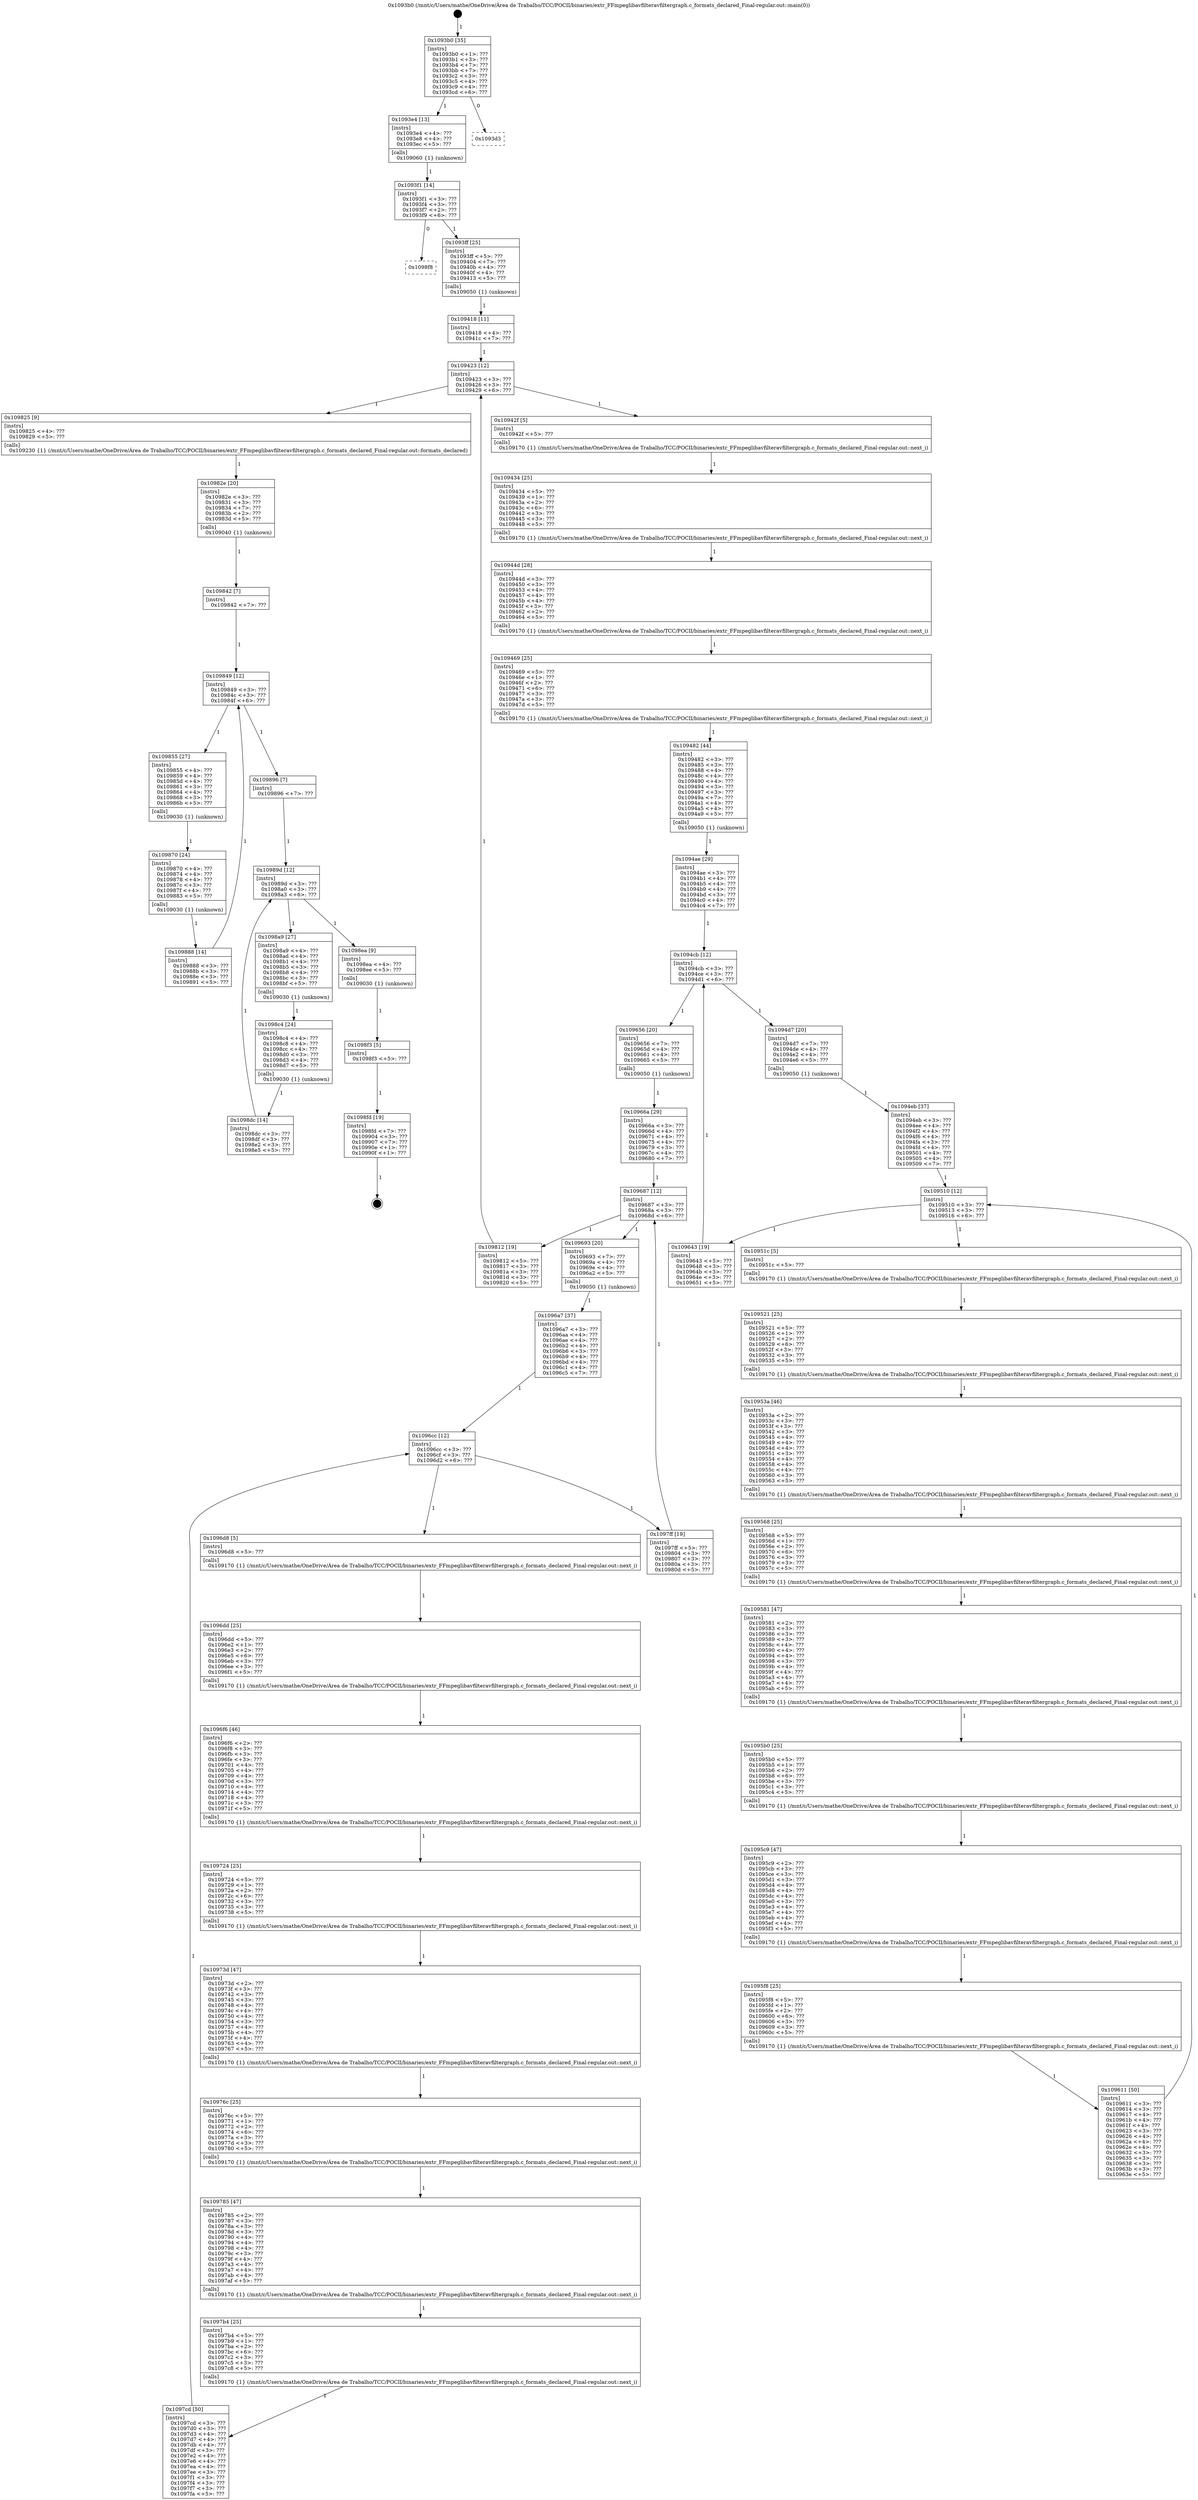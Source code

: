 digraph "0x1093b0" {
  label = "0x1093b0 (/mnt/c/Users/mathe/OneDrive/Área de Trabalho/TCC/POCII/binaries/extr_FFmpeglibavfilteravfiltergraph.c_formats_declared_Final-regular.out::main(0))"
  labelloc = "t"
  node[shape=record]

  Entry [label="",width=0.3,height=0.3,shape=circle,fillcolor=black,style=filled]
  "0x1093b0" [label="{
     0x1093b0 [35]\l
     | [instrs]\l
     &nbsp;&nbsp;0x1093b0 \<+1\>: ???\l
     &nbsp;&nbsp;0x1093b1 \<+3\>: ???\l
     &nbsp;&nbsp;0x1093b4 \<+7\>: ???\l
     &nbsp;&nbsp;0x1093bb \<+7\>: ???\l
     &nbsp;&nbsp;0x1093c2 \<+3\>: ???\l
     &nbsp;&nbsp;0x1093c5 \<+4\>: ???\l
     &nbsp;&nbsp;0x1093c9 \<+4\>: ???\l
     &nbsp;&nbsp;0x1093cd \<+6\>: ???\l
  }"]
  "0x1093e4" [label="{
     0x1093e4 [13]\l
     | [instrs]\l
     &nbsp;&nbsp;0x1093e4 \<+4\>: ???\l
     &nbsp;&nbsp;0x1093e8 \<+4\>: ???\l
     &nbsp;&nbsp;0x1093ec \<+5\>: ???\l
     | [calls]\l
     &nbsp;&nbsp;0x109060 \{1\} (unknown)\l
  }"]
  "0x1093d3" [label="{
     0x1093d3\l
  }", style=dashed]
  "0x1093f1" [label="{
     0x1093f1 [14]\l
     | [instrs]\l
     &nbsp;&nbsp;0x1093f1 \<+3\>: ???\l
     &nbsp;&nbsp;0x1093f4 \<+3\>: ???\l
     &nbsp;&nbsp;0x1093f7 \<+2\>: ???\l
     &nbsp;&nbsp;0x1093f9 \<+6\>: ???\l
  }"]
  "0x1098f8" [label="{
     0x1098f8\l
  }", style=dashed]
  "0x1093ff" [label="{
     0x1093ff [25]\l
     | [instrs]\l
     &nbsp;&nbsp;0x1093ff \<+5\>: ???\l
     &nbsp;&nbsp;0x109404 \<+7\>: ???\l
     &nbsp;&nbsp;0x10940b \<+4\>: ???\l
     &nbsp;&nbsp;0x10940f \<+4\>: ???\l
     &nbsp;&nbsp;0x109413 \<+5\>: ???\l
     | [calls]\l
     &nbsp;&nbsp;0x109050 \{1\} (unknown)\l
  }"]
  Exit [label="",width=0.3,height=0.3,shape=circle,fillcolor=black,style=filled,peripheries=2]
  "0x109423" [label="{
     0x109423 [12]\l
     | [instrs]\l
     &nbsp;&nbsp;0x109423 \<+3\>: ???\l
     &nbsp;&nbsp;0x109426 \<+3\>: ???\l
     &nbsp;&nbsp;0x109429 \<+6\>: ???\l
  }"]
  "0x109825" [label="{
     0x109825 [9]\l
     | [instrs]\l
     &nbsp;&nbsp;0x109825 \<+4\>: ???\l
     &nbsp;&nbsp;0x109829 \<+5\>: ???\l
     | [calls]\l
     &nbsp;&nbsp;0x109230 \{1\} (/mnt/c/Users/mathe/OneDrive/Área de Trabalho/TCC/POCII/binaries/extr_FFmpeglibavfilteravfiltergraph.c_formats_declared_Final-regular.out::formats_declared)\l
  }"]
  "0x10942f" [label="{
     0x10942f [5]\l
     | [instrs]\l
     &nbsp;&nbsp;0x10942f \<+5\>: ???\l
     | [calls]\l
     &nbsp;&nbsp;0x109170 \{1\} (/mnt/c/Users/mathe/OneDrive/Área de Trabalho/TCC/POCII/binaries/extr_FFmpeglibavfilteravfiltergraph.c_formats_declared_Final-regular.out::next_i)\l
  }"]
  "0x109434" [label="{
     0x109434 [25]\l
     | [instrs]\l
     &nbsp;&nbsp;0x109434 \<+5\>: ???\l
     &nbsp;&nbsp;0x109439 \<+1\>: ???\l
     &nbsp;&nbsp;0x10943a \<+2\>: ???\l
     &nbsp;&nbsp;0x10943c \<+6\>: ???\l
     &nbsp;&nbsp;0x109442 \<+3\>: ???\l
     &nbsp;&nbsp;0x109445 \<+3\>: ???\l
     &nbsp;&nbsp;0x109448 \<+5\>: ???\l
     | [calls]\l
     &nbsp;&nbsp;0x109170 \{1\} (/mnt/c/Users/mathe/OneDrive/Área de Trabalho/TCC/POCII/binaries/extr_FFmpeglibavfilteravfiltergraph.c_formats_declared_Final-regular.out::next_i)\l
  }"]
  "0x10944d" [label="{
     0x10944d [28]\l
     | [instrs]\l
     &nbsp;&nbsp;0x10944d \<+3\>: ???\l
     &nbsp;&nbsp;0x109450 \<+3\>: ???\l
     &nbsp;&nbsp;0x109453 \<+4\>: ???\l
     &nbsp;&nbsp;0x109457 \<+4\>: ???\l
     &nbsp;&nbsp;0x10945b \<+4\>: ???\l
     &nbsp;&nbsp;0x10945f \<+3\>: ???\l
     &nbsp;&nbsp;0x109462 \<+2\>: ???\l
     &nbsp;&nbsp;0x109464 \<+5\>: ???\l
     | [calls]\l
     &nbsp;&nbsp;0x109170 \{1\} (/mnt/c/Users/mathe/OneDrive/Área de Trabalho/TCC/POCII/binaries/extr_FFmpeglibavfilteravfiltergraph.c_formats_declared_Final-regular.out::next_i)\l
  }"]
  "0x109469" [label="{
     0x109469 [25]\l
     | [instrs]\l
     &nbsp;&nbsp;0x109469 \<+5\>: ???\l
     &nbsp;&nbsp;0x10946e \<+1\>: ???\l
     &nbsp;&nbsp;0x10946f \<+2\>: ???\l
     &nbsp;&nbsp;0x109471 \<+6\>: ???\l
     &nbsp;&nbsp;0x109477 \<+3\>: ???\l
     &nbsp;&nbsp;0x10947a \<+3\>: ???\l
     &nbsp;&nbsp;0x10947d \<+5\>: ???\l
     | [calls]\l
     &nbsp;&nbsp;0x109170 \{1\} (/mnt/c/Users/mathe/OneDrive/Área de Trabalho/TCC/POCII/binaries/extr_FFmpeglibavfilteravfiltergraph.c_formats_declared_Final-regular.out::next_i)\l
  }"]
  "0x109482" [label="{
     0x109482 [44]\l
     | [instrs]\l
     &nbsp;&nbsp;0x109482 \<+3\>: ???\l
     &nbsp;&nbsp;0x109485 \<+3\>: ???\l
     &nbsp;&nbsp;0x109488 \<+4\>: ???\l
     &nbsp;&nbsp;0x10948c \<+4\>: ???\l
     &nbsp;&nbsp;0x109490 \<+4\>: ???\l
     &nbsp;&nbsp;0x109494 \<+3\>: ???\l
     &nbsp;&nbsp;0x109497 \<+3\>: ???\l
     &nbsp;&nbsp;0x10949a \<+7\>: ???\l
     &nbsp;&nbsp;0x1094a1 \<+4\>: ???\l
     &nbsp;&nbsp;0x1094a5 \<+4\>: ???\l
     &nbsp;&nbsp;0x1094a9 \<+5\>: ???\l
     | [calls]\l
     &nbsp;&nbsp;0x109050 \{1\} (unknown)\l
  }"]
  "0x1094cb" [label="{
     0x1094cb [12]\l
     | [instrs]\l
     &nbsp;&nbsp;0x1094cb \<+3\>: ???\l
     &nbsp;&nbsp;0x1094ce \<+3\>: ???\l
     &nbsp;&nbsp;0x1094d1 \<+6\>: ???\l
  }"]
  "0x109656" [label="{
     0x109656 [20]\l
     | [instrs]\l
     &nbsp;&nbsp;0x109656 \<+7\>: ???\l
     &nbsp;&nbsp;0x10965d \<+4\>: ???\l
     &nbsp;&nbsp;0x109661 \<+4\>: ???\l
     &nbsp;&nbsp;0x109665 \<+5\>: ???\l
     | [calls]\l
     &nbsp;&nbsp;0x109050 \{1\} (unknown)\l
  }"]
  "0x1094d7" [label="{
     0x1094d7 [20]\l
     | [instrs]\l
     &nbsp;&nbsp;0x1094d7 \<+7\>: ???\l
     &nbsp;&nbsp;0x1094de \<+4\>: ???\l
     &nbsp;&nbsp;0x1094e2 \<+4\>: ???\l
     &nbsp;&nbsp;0x1094e6 \<+5\>: ???\l
     | [calls]\l
     &nbsp;&nbsp;0x109050 \{1\} (unknown)\l
  }"]
  "0x109510" [label="{
     0x109510 [12]\l
     | [instrs]\l
     &nbsp;&nbsp;0x109510 \<+3\>: ???\l
     &nbsp;&nbsp;0x109513 \<+3\>: ???\l
     &nbsp;&nbsp;0x109516 \<+6\>: ???\l
  }"]
  "0x109643" [label="{
     0x109643 [19]\l
     | [instrs]\l
     &nbsp;&nbsp;0x109643 \<+5\>: ???\l
     &nbsp;&nbsp;0x109648 \<+3\>: ???\l
     &nbsp;&nbsp;0x10964b \<+3\>: ???\l
     &nbsp;&nbsp;0x10964e \<+3\>: ???\l
     &nbsp;&nbsp;0x109651 \<+5\>: ???\l
  }"]
  "0x10951c" [label="{
     0x10951c [5]\l
     | [instrs]\l
     &nbsp;&nbsp;0x10951c \<+5\>: ???\l
     | [calls]\l
     &nbsp;&nbsp;0x109170 \{1\} (/mnt/c/Users/mathe/OneDrive/Área de Trabalho/TCC/POCII/binaries/extr_FFmpeglibavfilteravfiltergraph.c_formats_declared_Final-regular.out::next_i)\l
  }"]
  "0x109521" [label="{
     0x109521 [25]\l
     | [instrs]\l
     &nbsp;&nbsp;0x109521 \<+5\>: ???\l
     &nbsp;&nbsp;0x109526 \<+1\>: ???\l
     &nbsp;&nbsp;0x109527 \<+2\>: ???\l
     &nbsp;&nbsp;0x109529 \<+6\>: ???\l
     &nbsp;&nbsp;0x10952f \<+3\>: ???\l
     &nbsp;&nbsp;0x109532 \<+3\>: ???\l
     &nbsp;&nbsp;0x109535 \<+5\>: ???\l
     | [calls]\l
     &nbsp;&nbsp;0x109170 \{1\} (/mnt/c/Users/mathe/OneDrive/Área de Trabalho/TCC/POCII/binaries/extr_FFmpeglibavfilteravfiltergraph.c_formats_declared_Final-regular.out::next_i)\l
  }"]
  "0x10953a" [label="{
     0x10953a [46]\l
     | [instrs]\l
     &nbsp;&nbsp;0x10953a \<+2\>: ???\l
     &nbsp;&nbsp;0x10953c \<+3\>: ???\l
     &nbsp;&nbsp;0x10953f \<+3\>: ???\l
     &nbsp;&nbsp;0x109542 \<+3\>: ???\l
     &nbsp;&nbsp;0x109545 \<+4\>: ???\l
     &nbsp;&nbsp;0x109549 \<+4\>: ???\l
     &nbsp;&nbsp;0x10954d \<+4\>: ???\l
     &nbsp;&nbsp;0x109551 \<+3\>: ???\l
     &nbsp;&nbsp;0x109554 \<+4\>: ???\l
     &nbsp;&nbsp;0x109558 \<+4\>: ???\l
     &nbsp;&nbsp;0x10955c \<+4\>: ???\l
     &nbsp;&nbsp;0x109560 \<+3\>: ???\l
     &nbsp;&nbsp;0x109563 \<+5\>: ???\l
     | [calls]\l
     &nbsp;&nbsp;0x109170 \{1\} (/mnt/c/Users/mathe/OneDrive/Área de Trabalho/TCC/POCII/binaries/extr_FFmpeglibavfilteravfiltergraph.c_formats_declared_Final-regular.out::next_i)\l
  }"]
  "0x109568" [label="{
     0x109568 [25]\l
     | [instrs]\l
     &nbsp;&nbsp;0x109568 \<+5\>: ???\l
     &nbsp;&nbsp;0x10956d \<+1\>: ???\l
     &nbsp;&nbsp;0x10956e \<+2\>: ???\l
     &nbsp;&nbsp;0x109570 \<+6\>: ???\l
     &nbsp;&nbsp;0x109576 \<+3\>: ???\l
     &nbsp;&nbsp;0x109579 \<+3\>: ???\l
     &nbsp;&nbsp;0x10957c \<+5\>: ???\l
     | [calls]\l
     &nbsp;&nbsp;0x109170 \{1\} (/mnt/c/Users/mathe/OneDrive/Área de Trabalho/TCC/POCII/binaries/extr_FFmpeglibavfilteravfiltergraph.c_formats_declared_Final-regular.out::next_i)\l
  }"]
  "0x109581" [label="{
     0x109581 [47]\l
     | [instrs]\l
     &nbsp;&nbsp;0x109581 \<+2\>: ???\l
     &nbsp;&nbsp;0x109583 \<+3\>: ???\l
     &nbsp;&nbsp;0x109586 \<+3\>: ???\l
     &nbsp;&nbsp;0x109589 \<+3\>: ???\l
     &nbsp;&nbsp;0x10958c \<+4\>: ???\l
     &nbsp;&nbsp;0x109590 \<+4\>: ???\l
     &nbsp;&nbsp;0x109594 \<+4\>: ???\l
     &nbsp;&nbsp;0x109598 \<+3\>: ???\l
     &nbsp;&nbsp;0x10959b \<+4\>: ???\l
     &nbsp;&nbsp;0x10959f \<+4\>: ???\l
     &nbsp;&nbsp;0x1095a3 \<+4\>: ???\l
     &nbsp;&nbsp;0x1095a7 \<+4\>: ???\l
     &nbsp;&nbsp;0x1095ab \<+5\>: ???\l
     | [calls]\l
     &nbsp;&nbsp;0x109170 \{1\} (/mnt/c/Users/mathe/OneDrive/Área de Trabalho/TCC/POCII/binaries/extr_FFmpeglibavfilteravfiltergraph.c_formats_declared_Final-regular.out::next_i)\l
  }"]
  "0x1095b0" [label="{
     0x1095b0 [25]\l
     | [instrs]\l
     &nbsp;&nbsp;0x1095b0 \<+5\>: ???\l
     &nbsp;&nbsp;0x1095b5 \<+1\>: ???\l
     &nbsp;&nbsp;0x1095b6 \<+2\>: ???\l
     &nbsp;&nbsp;0x1095b8 \<+6\>: ???\l
     &nbsp;&nbsp;0x1095be \<+3\>: ???\l
     &nbsp;&nbsp;0x1095c1 \<+3\>: ???\l
     &nbsp;&nbsp;0x1095c4 \<+5\>: ???\l
     | [calls]\l
     &nbsp;&nbsp;0x109170 \{1\} (/mnt/c/Users/mathe/OneDrive/Área de Trabalho/TCC/POCII/binaries/extr_FFmpeglibavfilteravfiltergraph.c_formats_declared_Final-regular.out::next_i)\l
  }"]
  "0x1095c9" [label="{
     0x1095c9 [47]\l
     | [instrs]\l
     &nbsp;&nbsp;0x1095c9 \<+2\>: ???\l
     &nbsp;&nbsp;0x1095cb \<+3\>: ???\l
     &nbsp;&nbsp;0x1095ce \<+3\>: ???\l
     &nbsp;&nbsp;0x1095d1 \<+3\>: ???\l
     &nbsp;&nbsp;0x1095d4 \<+4\>: ???\l
     &nbsp;&nbsp;0x1095d8 \<+4\>: ???\l
     &nbsp;&nbsp;0x1095dc \<+4\>: ???\l
     &nbsp;&nbsp;0x1095e0 \<+3\>: ???\l
     &nbsp;&nbsp;0x1095e3 \<+4\>: ???\l
     &nbsp;&nbsp;0x1095e7 \<+4\>: ???\l
     &nbsp;&nbsp;0x1095eb \<+4\>: ???\l
     &nbsp;&nbsp;0x1095ef \<+4\>: ???\l
     &nbsp;&nbsp;0x1095f3 \<+5\>: ???\l
     | [calls]\l
     &nbsp;&nbsp;0x109170 \{1\} (/mnt/c/Users/mathe/OneDrive/Área de Trabalho/TCC/POCII/binaries/extr_FFmpeglibavfilteravfiltergraph.c_formats_declared_Final-regular.out::next_i)\l
  }"]
  "0x1095f8" [label="{
     0x1095f8 [25]\l
     | [instrs]\l
     &nbsp;&nbsp;0x1095f8 \<+5\>: ???\l
     &nbsp;&nbsp;0x1095fd \<+1\>: ???\l
     &nbsp;&nbsp;0x1095fe \<+2\>: ???\l
     &nbsp;&nbsp;0x109600 \<+6\>: ???\l
     &nbsp;&nbsp;0x109606 \<+3\>: ???\l
     &nbsp;&nbsp;0x109609 \<+3\>: ???\l
     &nbsp;&nbsp;0x10960c \<+5\>: ???\l
     | [calls]\l
     &nbsp;&nbsp;0x109170 \{1\} (/mnt/c/Users/mathe/OneDrive/Área de Trabalho/TCC/POCII/binaries/extr_FFmpeglibavfilteravfiltergraph.c_formats_declared_Final-regular.out::next_i)\l
  }"]
  "0x109611" [label="{
     0x109611 [50]\l
     | [instrs]\l
     &nbsp;&nbsp;0x109611 \<+3\>: ???\l
     &nbsp;&nbsp;0x109614 \<+3\>: ???\l
     &nbsp;&nbsp;0x109617 \<+4\>: ???\l
     &nbsp;&nbsp;0x10961b \<+4\>: ???\l
     &nbsp;&nbsp;0x10961f \<+4\>: ???\l
     &nbsp;&nbsp;0x109623 \<+3\>: ???\l
     &nbsp;&nbsp;0x109626 \<+4\>: ???\l
     &nbsp;&nbsp;0x10962a \<+4\>: ???\l
     &nbsp;&nbsp;0x10962e \<+4\>: ???\l
     &nbsp;&nbsp;0x109632 \<+3\>: ???\l
     &nbsp;&nbsp;0x109635 \<+3\>: ???\l
     &nbsp;&nbsp;0x109638 \<+3\>: ???\l
     &nbsp;&nbsp;0x10963b \<+3\>: ???\l
     &nbsp;&nbsp;0x10963e \<+5\>: ???\l
  }"]
  "0x1094eb" [label="{
     0x1094eb [37]\l
     | [instrs]\l
     &nbsp;&nbsp;0x1094eb \<+3\>: ???\l
     &nbsp;&nbsp;0x1094ee \<+4\>: ???\l
     &nbsp;&nbsp;0x1094f2 \<+4\>: ???\l
     &nbsp;&nbsp;0x1094f6 \<+4\>: ???\l
     &nbsp;&nbsp;0x1094fa \<+3\>: ???\l
     &nbsp;&nbsp;0x1094fd \<+4\>: ???\l
     &nbsp;&nbsp;0x109501 \<+4\>: ???\l
     &nbsp;&nbsp;0x109505 \<+4\>: ???\l
     &nbsp;&nbsp;0x109509 \<+7\>: ???\l
  }"]
  "0x1098fd" [label="{
     0x1098fd [19]\l
     | [instrs]\l
     &nbsp;&nbsp;0x1098fd \<+7\>: ???\l
     &nbsp;&nbsp;0x109904 \<+3\>: ???\l
     &nbsp;&nbsp;0x109907 \<+7\>: ???\l
     &nbsp;&nbsp;0x10990e \<+1\>: ???\l
     &nbsp;&nbsp;0x10990f \<+1\>: ???\l
  }"]
  "0x1094ae" [label="{
     0x1094ae [29]\l
     | [instrs]\l
     &nbsp;&nbsp;0x1094ae \<+3\>: ???\l
     &nbsp;&nbsp;0x1094b1 \<+4\>: ???\l
     &nbsp;&nbsp;0x1094b5 \<+4\>: ???\l
     &nbsp;&nbsp;0x1094b9 \<+4\>: ???\l
     &nbsp;&nbsp;0x1094bd \<+3\>: ???\l
     &nbsp;&nbsp;0x1094c0 \<+4\>: ???\l
     &nbsp;&nbsp;0x1094c4 \<+7\>: ???\l
  }"]
  "0x109687" [label="{
     0x109687 [12]\l
     | [instrs]\l
     &nbsp;&nbsp;0x109687 \<+3\>: ???\l
     &nbsp;&nbsp;0x10968a \<+3\>: ???\l
     &nbsp;&nbsp;0x10968d \<+6\>: ???\l
  }"]
  "0x109812" [label="{
     0x109812 [19]\l
     | [instrs]\l
     &nbsp;&nbsp;0x109812 \<+5\>: ???\l
     &nbsp;&nbsp;0x109817 \<+3\>: ???\l
     &nbsp;&nbsp;0x10981a \<+3\>: ???\l
     &nbsp;&nbsp;0x10981d \<+3\>: ???\l
     &nbsp;&nbsp;0x109820 \<+5\>: ???\l
  }"]
  "0x109693" [label="{
     0x109693 [20]\l
     | [instrs]\l
     &nbsp;&nbsp;0x109693 \<+7\>: ???\l
     &nbsp;&nbsp;0x10969a \<+4\>: ???\l
     &nbsp;&nbsp;0x10969e \<+4\>: ???\l
     &nbsp;&nbsp;0x1096a2 \<+5\>: ???\l
     | [calls]\l
     &nbsp;&nbsp;0x109050 \{1\} (unknown)\l
  }"]
  "0x1096cc" [label="{
     0x1096cc [12]\l
     | [instrs]\l
     &nbsp;&nbsp;0x1096cc \<+3\>: ???\l
     &nbsp;&nbsp;0x1096cf \<+3\>: ???\l
     &nbsp;&nbsp;0x1096d2 \<+6\>: ???\l
  }"]
  "0x1097ff" [label="{
     0x1097ff [19]\l
     | [instrs]\l
     &nbsp;&nbsp;0x1097ff \<+5\>: ???\l
     &nbsp;&nbsp;0x109804 \<+3\>: ???\l
     &nbsp;&nbsp;0x109807 \<+3\>: ???\l
     &nbsp;&nbsp;0x10980a \<+3\>: ???\l
     &nbsp;&nbsp;0x10980d \<+5\>: ???\l
  }"]
  "0x1096d8" [label="{
     0x1096d8 [5]\l
     | [instrs]\l
     &nbsp;&nbsp;0x1096d8 \<+5\>: ???\l
     | [calls]\l
     &nbsp;&nbsp;0x109170 \{1\} (/mnt/c/Users/mathe/OneDrive/Área de Trabalho/TCC/POCII/binaries/extr_FFmpeglibavfilteravfiltergraph.c_formats_declared_Final-regular.out::next_i)\l
  }"]
  "0x1096dd" [label="{
     0x1096dd [25]\l
     | [instrs]\l
     &nbsp;&nbsp;0x1096dd \<+5\>: ???\l
     &nbsp;&nbsp;0x1096e2 \<+1\>: ???\l
     &nbsp;&nbsp;0x1096e3 \<+2\>: ???\l
     &nbsp;&nbsp;0x1096e5 \<+6\>: ???\l
     &nbsp;&nbsp;0x1096eb \<+3\>: ???\l
     &nbsp;&nbsp;0x1096ee \<+3\>: ???\l
     &nbsp;&nbsp;0x1096f1 \<+5\>: ???\l
     | [calls]\l
     &nbsp;&nbsp;0x109170 \{1\} (/mnt/c/Users/mathe/OneDrive/Área de Trabalho/TCC/POCII/binaries/extr_FFmpeglibavfilteravfiltergraph.c_formats_declared_Final-regular.out::next_i)\l
  }"]
  "0x1096f6" [label="{
     0x1096f6 [46]\l
     | [instrs]\l
     &nbsp;&nbsp;0x1096f6 \<+2\>: ???\l
     &nbsp;&nbsp;0x1096f8 \<+3\>: ???\l
     &nbsp;&nbsp;0x1096fb \<+3\>: ???\l
     &nbsp;&nbsp;0x1096fe \<+3\>: ???\l
     &nbsp;&nbsp;0x109701 \<+4\>: ???\l
     &nbsp;&nbsp;0x109705 \<+4\>: ???\l
     &nbsp;&nbsp;0x109709 \<+4\>: ???\l
     &nbsp;&nbsp;0x10970d \<+3\>: ???\l
     &nbsp;&nbsp;0x109710 \<+4\>: ???\l
     &nbsp;&nbsp;0x109714 \<+4\>: ???\l
     &nbsp;&nbsp;0x109718 \<+4\>: ???\l
     &nbsp;&nbsp;0x10971c \<+3\>: ???\l
     &nbsp;&nbsp;0x10971f \<+5\>: ???\l
     | [calls]\l
     &nbsp;&nbsp;0x109170 \{1\} (/mnt/c/Users/mathe/OneDrive/Área de Trabalho/TCC/POCII/binaries/extr_FFmpeglibavfilteravfiltergraph.c_formats_declared_Final-regular.out::next_i)\l
  }"]
  "0x109724" [label="{
     0x109724 [25]\l
     | [instrs]\l
     &nbsp;&nbsp;0x109724 \<+5\>: ???\l
     &nbsp;&nbsp;0x109729 \<+1\>: ???\l
     &nbsp;&nbsp;0x10972a \<+2\>: ???\l
     &nbsp;&nbsp;0x10972c \<+6\>: ???\l
     &nbsp;&nbsp;0x109732 \<+3\>: ???\l
     &nbsp;&nbsp;0x109735 \<+3\>: ???\l
     &nbsp;&nbsp;0x109738 \<+5\>: ???\l
     | [calls]\l
     &nbsp;&nbsp;0x109170 \{1\} (/mnt/c/Users/mathe/OneDrive/Área de Trabalho/TCC/POCII/binaries/extr_FFmpeglibavfilteravfiltergraph.c_formats_declared_Final-regular.out::next_i)\l
  }"]
  "0x10973d" [label="{
     0x10973d [47]\l
     | [instrs]\l
     &nbsp;&nbsp;0x10973d \<+2\>: ???\l
     &nbsp;&nbsp;0x10973f \<+3\>: ???\l
     &nbsp;&nbsp;0x109742 \<+3\>: ???\l
     &nbsp;&nbsp;0x109745 \<+3\>: ???\l
     &nbsp;&nbsp;0x109748 \<+4\>: ???\l
     &nbsp;&nbsp;0x10974c \<+4\>: ???\l
     &nbsp;&nbsp;0x109750 \<+4\>: ???\l
     &nbsp;&nbsp;0x109754 \<+3\>: ???\l
     &nbsp;&nbsp;0x109757 \<+4\>: ???\l
     &nbsp;&nbsp;0x10975b \<+4\>: ???\l
     &nbsp;&nbsp;0x10975f \<+4\>: ???\l
     &nbsp;&nbsp;0x109763 \<+4\>: ???\l
     &nbsp;&nbsp;0x109767 \<+5\>: ???\l
     | [calls]\l
     &nbsp;&nbsp;0x109170 \{1\} (/mnt/c/Users/mathe/OneDrive/Área de Trabalho/TCC/POCII/binaries/extr_FFmpeglibavfilteravfiltergraph.c_formats_declared_Final-regular.out::next_i)\l
  }"]
  "0x10976c" [label="{
     0x10976c [25]\l
     | [instrs]\l
     &nbsp;&nbsp;0x10976c \<+5\>: ???\l
     &nbsp;&nbsp;0x109771 \<+1\>: ???\l
     &nbsp;&nbsp;0x109772 \<+2\>: ???\l
     &nbsp;&nbsp;0x109774 \<+6\>: ???\l
     &nbsp;&nbsp;0x10977a \<+3\>: ???\l
     &nbsp;&nbsp;0x10977d \<+3\>: ???\l
     &nbsp;&nbsp;0x109780 \<+5\>: ???\l
     | [calls]\l
     &nbsp;&nbsp;0x109170 \{1\} (/mnt/c/Users/mathe/OneDrive/Área de Trabalho/TCC/POCII/binaries/extr_FFmpeglibavfilteravfiltergraph.c_formats_declared_Final-regular.out::next_i)\l
  }"]
  "0x109785" [label="{
     0x109785 [47]\l
     | [instrs]\l
     &nbsp;&nbsp;0x109785 \<+2\>: ???\l
     &nbsp;&nbsp;0x109787 \<+3\>: ???\l
     &nbsp;&nbsp;0x10978a \<+3\>: ???\l
     &nbsp;&nbsp;0x10978d \<+3\>: ???\l
     &nbsp;&nbsp;0x109790 \<+4\>: ???\l
     &nbsp;&nbsp;0x109794 \<+4\>: ???\l
     &nbsp;&nbsp;0x109798 \<+4\>: ???\l
     &nbsp;&nbsp;0x10979c \<+3\>: ???\l
     &nbsp;&nbsp;0x10979f \<+4\>: ???\l
     &nbsp;&nbsp;0x1097a3 \<+4\>: ???\l
     &nbsp;&nbsp;0x1097a7 \<+4\>: ???\l
     &nbsp;&nbsp;0x1097ab \<+4\>: ???\l
     &nbsp;&nbsp;0x1097af \<+5\>: ???\l
     | [calls]\l
     &nbsp;&nbsp;0x109170 \{1\} (/mnt/c/Users/mathe/OneDrive/Área de Trabalho/TCC/POCII/binaries/extr_FFmpeglibavfilteravfiltergraph.c_formats_declared_Final-regular.out::next_i)\l
  }"]
  "0x1097b4" [label="{
     0x1097b4 [25]\l
     | [instrs]\l
     &nbsp;&nbsp;0x1097b4 \<+5\>: ???\l
     &nbsp;&nbsp;0x1097b9 \<+1\>: ???\l
     &nbsp;&nbsp;0x1097ba \<+2\>: ???\l
     &nbsp;&nbsp;0x1097bc \<+6\>: ???\l
     &nbsp;&nbsp;0x1097c2 \<+3\>: ???\l
     &nbsp;&nbsp;0x1097c5 \<+3\>: ???\l
     &nbsp;&nbsp;0x1097c8 \<+5\>: ???\l
     | [calls]\l
     &nbsp;&nbsp;0x109170 \{1\} (/mnt/c/Users/mathe/OneDrive/Área de Trabalho/TCC/POCII/binaries/extr_FFmpeglibavfilteravfiltergraph.c_formats_declared_Final-regular.out::next_i)\l
  }"]
  "0x1097cd" [label="{
     0x1097cd [50]\l
     | [instrs]\l
     &nbsp;&nbsp;0x1097cd \<+3\>: ???\l
     &nbsp;&nbsp;0x1097d0 \<+3\>: ???\l
     &nbsp;&nbsp;0x1097d3 \<+4\>: ???\l
     &nbsp;&nbsp;0x1097d7 \<+4\>: ???\l
     &nbsp;&nbsp;0x1097db \<+4\>: ???\l
     &nbsp;&nbsp;0x1097df \<+3\>: ???\l
     &nbsp;&nbsp;0x1097e2 \<+4\>: ???\l
     &nbsp;&nbsp;0x1097e6 \<+4\>: ???\l
     &nbsp;&nbsp;0x1097ea \<+4\>: ???\l
     &nbsp;&nbsp;0x1097ee \<+3\>: ???\l
     &nbsp;&nbsp;0x1097f1 \<+3\>: ???\l
     &nbsp;&nbsp;0x1097f4 \<+3\>: ???\l
     &nbsp;&nbsp;0x1097f7 \<+3\>: ???\l
     &nbsp;&nbsp;0x1097fa \<+5\>: ???\l
  }"]
  "0x1096a7" [label="{
     0x1096a7 [37]\l
     | [instrs]\l
     &nbsp;&nbsp;0x1096a7 \<+3\>: ???\l
     &nbsp;&nbsp;0x1096aa \<+4\>: ???\l
     &nbsp;&nbsp;0x1096ae \<+4\>: ???\l
     &nbsp;&nbsp;0x1096b2 \<+4\>: ???\l
     &nbsp;&nbsp;0x1096b6 \<+3\>: ???\l
     &nbsp;&nbsp;0x1096b9 \<+4\>: ???\l
     &nbsp;&nbsp;0x1096bd \<+4\>: ???\l
     &nbsp;&nbsp;0x1096c1 \<+4\>: ???\l
     &nbsp;&nbsp;0x1096c5 \<+7\>: ???\l
  }"]
  "0x1098f3" [label="{
     0x1098f3 [5]\l
     | [instrs]\l
     &nbsp;&nbsp;0x1098f3 \<+5\>: ???\l
  }"]
  "0x10966a" [label="{
     0x10966a [29]\l
     | [instrs]\l
     &nbsp;&nbsp;0x10966a \<+3\>: ???\l
     &nbsp;&nbsp;0x10966d \<+4\>: ???\l
     &nbsp;&nbsp;0x109671 \<+4\>: ???\l
     &nbsp;&nbsp;0x109675 \<+4\>: ???\l
     &nbsp;&nbsp;0x109679 \<+3\>: ???\l
     &nbsp;&nbsp;0x10967c \<+4\>: ???\l
     &nbsp;&nbsp;0x109680 \<+7\>: ???\l
  }"]
  "0x109896" [label="{
     0x109896 [7]\l
     | [instrs]\l
     &nbsp;&nbsp;0x109896 \<+7\>: ???\l
  }"]
  "0x109418" [label="{
     0x109418 [11]\l
     | [instrs]\l
     &nbsp;&nbsp;0x109418 \<+4\>: ???\l
     &nbsp;&nbsp;0x10941c \<+7\>: ???\l
  }"]
  "0x10982e" [label="{
     0x10982e [20]\l
     | [instrs]\l
     &nbsp;&nbsp;0x10982e \<+3\>: ???\l
     &nbsp;&nbsp;0x109831 \<+3\>: ???\l
     &nbsp;&nbsp;0x109834 \<+7\>: ???\l
     &nbsp;&nbsp;0x10983b \<+2\>: ???\l
     &nbsp;&nbsp;0x10983d \<+5\>: ???\l
     | [calls]\l
     &nbsp;&nbsp;0x109040 \{1\} (unknown)\l
  }"]
  "0x109849" [label="{
     0x109849 [12]\l
     | [instrs]\l
     &nbsp;&nbsp;0x109849 \<+3\>: ???\l
     &nbsp;&nbsp;0x10984c \<+3\>: ???\l
     &nbsp;&nbsp;0x10984f \<+6\>: ???\l
  }"]
  "0x10989d" [label="{
     0x10989d [12]\l
     | [instrs]\l
     &nbsp;&nbsp;0x10989d \<+3\>: ???\l
     &nbsp;&nbsp;0x1098a0 \<+3\>: ???\l
     &nbsp;&nbsp;0x1098a3 \<+6\>: ???\l
  }"]
  "0x109855" [label="{
     0x109855 [27]\l
     | [instrs]\l
     &nbsp;&nbsp;0x109855 \<+4\>: ???\l
     &nbsp;&nbsp;0x109859 \<+4\>: ???\l
     &nbsp;&nbsp;0x10985d \<+4\>: ???\l
     &nbsp;&nbsp;0x109861 \<+3\>: ???\l
     &nbsp;&nbsp;0x109864 \<+4\>: ???\l
     &nbsp;&nbsp;0x109868 \<+3\>: ???\l
     &nbsp;&nbsp;0x10986b \<+5\>: ???\l
     | [calls]\l
     &nbsp;&nbsp;0x109030 \{1\} (unknown)\l
  }"]
  "0x109870" [label="{
     0x109870 [24]\l
     | [instrs]\l
     &nbsp;&nbsp;0x109870 \<+4\>: ???\l
     &nbsp;&nbsp;0x109874 \<+4\>: ???\l
     &nbsp;&nbsp;0x109878 \<+4\>: ???\l
     &nbsp;&nbsp;0x10987c \<+3\>: ???\l
     &nbsp;&nbsp;0x10987f \<+4\>: ???\l
     &nbsp;&nbsp;0x109883 \<+5\>: ???\l
     | [calls]\l
     &nbsp;&nbsp;0x109030 \{1\} (unknown)\l
  }"]
  "0x109888" [label="{
     0x109888 [14]\l
     | [instrs]\l
     &nbsp;&nbsp;0x109888 \<+3\>: ???\l
     &nbsp;&nbsp;0x10988b \<+3\>: ???\l
     &nbsp;&nbsp;0x10988e \<+3\>: ???\l
     &nbsp;&nbsp;0x109891 \<+5\>: ???\l
  }"]
  "0x109842" [label="{
     0x109842 [7]\l
     | [instrs]\l
     &nbsp;&nbsp;0x109842 \<+7\>: ???\l
  }"]
  "0x1098ea" [label="{
     0x1098ea [9]\l
     | [instrs]\l
     &nbsp;&nbsp;0x1098ea \<+4\>: ???\l
     &nbsp;&nbsp;0x1098ee \<+5\>: ???\l
     | [calls]\l
     &nbsp;&nbsp;0x109030 \{1\} (unknown)\l
  }"]
  "0x1098a9" [label="{
     0x1098a9 [27]\l
     | [instrs]\l
     &nbsp;&nbsp;0x1098a9 \<+4\>: ???\l
     &nbsp;&nbsp;0x1098ad \<+4\>: ???\l
     &nbsp;&nbsp;0x1098b1 \<+4\>: ???\l
     &nbsp;&nbsp;0x1098b5 \<+3\>: ???\l
     &nbsp;&nbsp;0x1098b8 \<+4\>: ???\l
     &nbsp;&nbsp;0x1098bc \<+3\>: ???\l
     &nbsp;&nbsp;0x1098bf \<+5\>: ???\l
     | [calls]\l
     &nbsp;&nbsp;0x109030 \{1\} (unknown)\l
  }"]
  "0x1098c4" [label="{
     0x1098c4 [24]\l
     | [instrs]\l
     &nbsp;&nbsp;0x1098c4 \<+4\>: ???\l
     &nbsp;&nbsp;0x1098c8 \<+4\>: ???\l
     &nbsp;&nbsp;0x1098cc \<+4\>: ???\l
     &nbsp;&nbsp;0x1098d0 \<+3\>: ???\l
     &nbsp;&nbsp;0x1098d3 \<+4\>: ???\l
     &nbsp;&nbsp;0x1098d7 \<+5\>: ???\l
     | [calls]\l
     &nbsp;&nbsp;0x109030 \{1\} (unknown)\l
  }"]
  "0x1098dc" [label="{
     0x1098dc [14]\l
     | [instrs]\l
     &nbsp;&nbsp;0x1098dc \<+3\>: ???\l
     &nbsp;&nbsp;0x1098df \<+3\>: ???\l
     &nbsp;&nbsp;0x1098e2 \<+3\>: ???\l
     &nbsp;&nbsp;0x1098e5 \<+5\>: ???\l
  }"]
  Entry -> "0x1093b0" [label=" 1"]
  "0x1093b0" -> "0x1093e4" [label=" 1"]
  "0x1093b0" -> "0x1093d3" [label=" 0"]
  "0x1093e4" -> "0x1093f1" [label=" 1"]
  "0x1093f1" -> "0x1098f8" [label=" 0"]
  "0x1093f1" -> "0x1093ff" [label=" 1"]
  "0x1098fd" -> Exit [label=" 1"]
  "0x1093ff" -> "0x109418" [label=" 1"]
  "0x109423" -> "0x109825" [label=" 1"]
  "0x109423" -> "0x10942f" [label=" 1"]
  "0x10942f" -> "0x109434" [label=" 1"]
  "0x109434" -> "0x10944d" [label=" 1"]
  "0x10944d" -> "0x109469" [label=" 1"]
  "0x109469" -> "0x109482" [label=" 1"]
  "0x109482" -> "0x1094ae" [label=" 1"]
  "0x1094cb" -> "0x109656" [label=" 1"]
  "0x1094cb" -> "0x1094d7" [label=" 1"]
  "0x1094d7" -> "0x1094eb" [label=" 1"]
  "0x109510" -> "0x109643" [label=" 1"]
  "0x109510" -> "0x10951c" [label=" 1"]
  "0x10951c" -> "0x109521" [label=" 1"]
  "0x109521" -> "0x10953a" [label=" 1"]
  "0x10953a" -> "0x109568" [label=" 1"]
  "0x109568" -> "0x109581" [label=" 1"]
  "0x109581" -> "0x1095b0" [label=" 1"]
  "0x1095b0" -> "0x1095c9" [label=" 1"]
  "0x1095c9" -> "0x1095f8" [label=" 1"]
  "0x1095f8" -> "0x109611" [label=" 1"]
  "0x1094eb" -> "0x109510" [label=" 1"]
  "0x109611" -> "0x109510" [label=" 1"]
  "0x1098f3" -> "0x1098fd" [label=" 1"]
  "0x1094ae" -> "0x1094cb" [label=" 1"]
  "0x109643" -> "0x1094cb" [label=" 1"]
  "0x109656" -> "0x10966a" [label=" 1"]
  "0x109687" -> "0x109812" [label=" 1"]
  "0x109687" -> "0x109693" [label=" 1"]
  "0x109693" -> "0x1096a7" [label=" 1"]
  "0x1096cc" -> "0x1097ff" [label=" 1"]
  "0x1096cc" -> "0x1096d8" [label=" 1"]
  "0x1096d8" -> "0x1096dd" [label=" 1"]
  "0x1096dd" -> "0x1096f6" [label=" 1"]
  "0x1096f6" -> "0x109724" [label=" 1"]
  "0x109724" -> "0x10973d" [label=" 1"]
  "0x10973d" -> "0x10976c" [label=" 1"]
  "0x10976c" -> "0x109785" [label=" 1"]
  "0x109785" -> "0x1097b4" [label=" 1"]
  "0x1097b4" -> "0x1097cd" [label=" 1"]
  "0x1096a7" -> "0x1096cc" [label=" 1"]
  "0x1097cd" -> "0x1096cc" [label=" 1"]
  "0x1098ea" -> "0x1098f3" [label=" 1"]
  "0x10966a" -> "0x109687" [label=" 1"]
  "0x1097ff" -> "0x109687" [label=" 1"]
  "0x1098dc" -> "0x10989d" [label=" 1"]
  "0x109418" -> "0x109423" [label=" 1"]
  "0x109812" -> "0x109423" [label=" 1"]
  "0x109825" -> "0x10982e" [label=" 1"]
  "0x10982e" -> "0x109842" [label=" 1"]
  "0x109849" -> "0x109896" [label=" 1"]
  "0x109849" -> "0x109855" [label=" 1"]
  "0x109855" -> "0x109870" [label=" 1"]
  "0x109870" -> "0x109888" [label=" 1"]
  "0x109842" -> "0x109849" [label=" 1"]
  "0x109888" -> "0x109849" [label=" 1"]
  "0x10989d" -> "0x1098ea" [label=" 1"]
  "0x10989d" -> "0x1098a9" [label=" 1"]
  "0x1098a9" -> "0x1098c4" [label=" 1"]
  "0x1098c4" -> "0x1098dc" [label=" 1"]
  "0x109896" -> "0x10989d" [label=" 1"]
}
